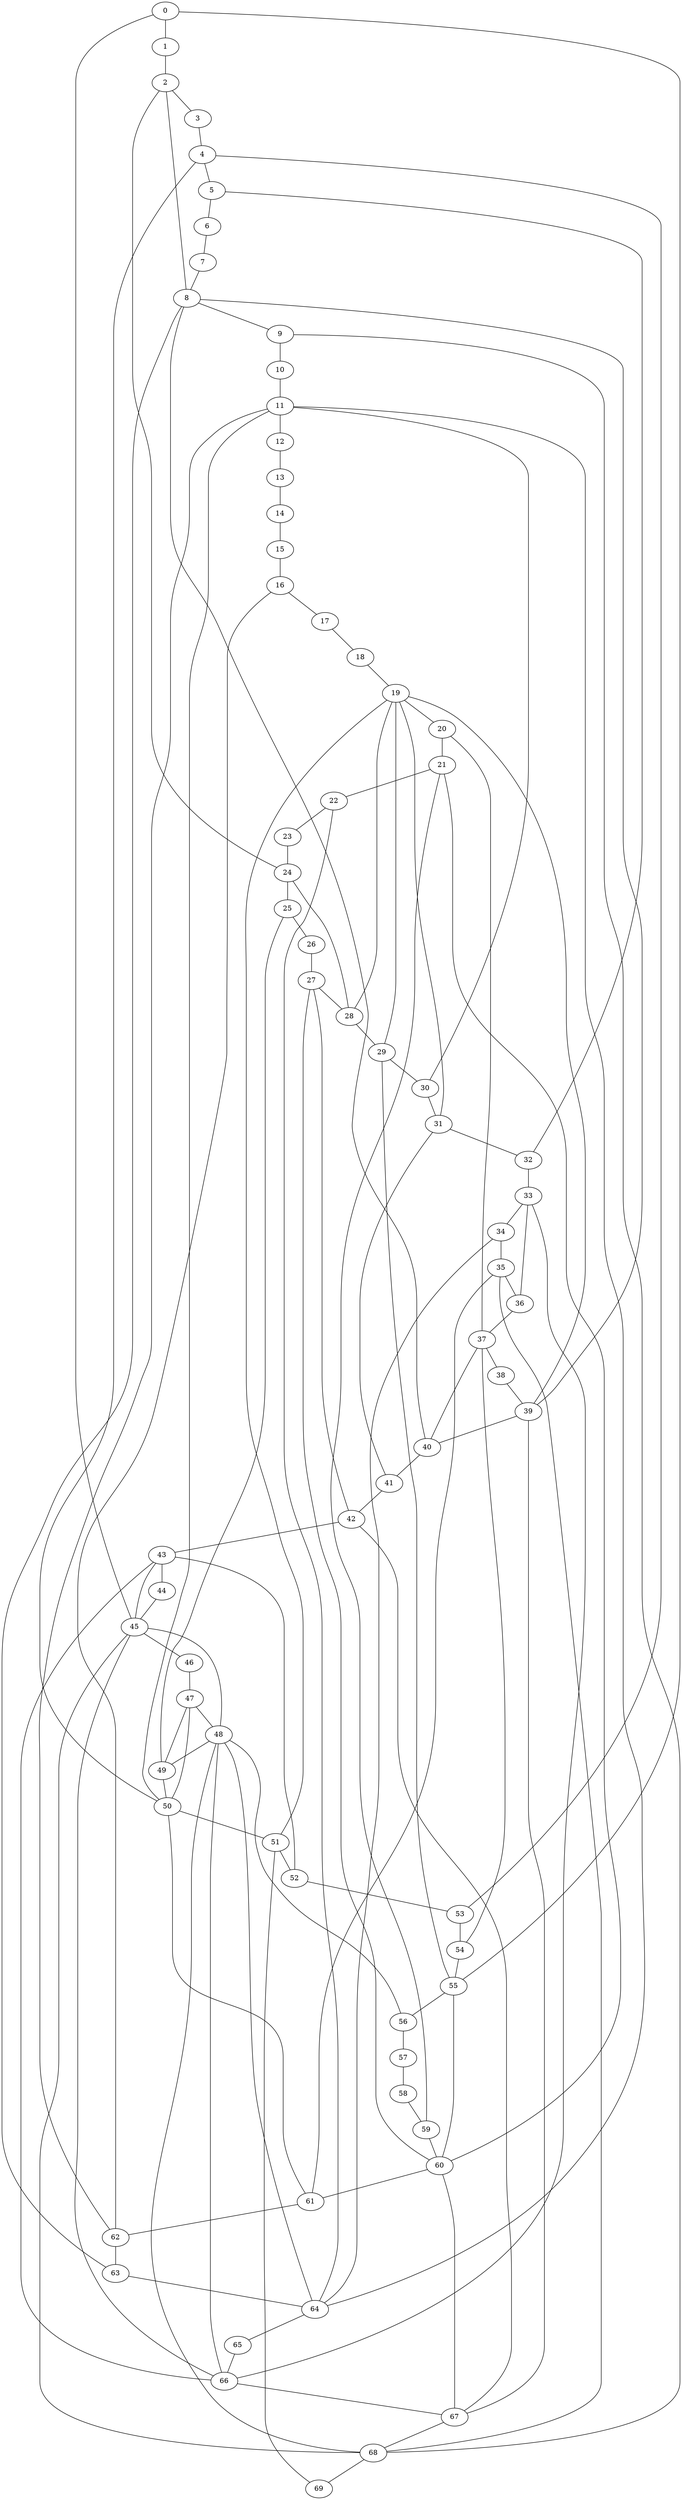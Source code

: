
graph graphname {
    0 -- 1
0 -- 55
0 -- 45
1 -- 2
2 -- 3
2 -- 8
2 -- 24
3 -- 4
4 -- 5
4 -- 53
4 -- 50
5 -- 6
5 -- 32
6 -- 7
7 -- 8
8 -- 9
8 -- 39
8 -- 63
8 -- 40
9 -- 10
9 -- 68
10 -- 11
11 -- 12
11 -- 64
11 -- 30
11 -- 50
11 -- 62
12 -- 13
13 -- 14
14 -- 15
15 -- 16
16 -- 17
16 -- 62
17 -- 18
18 -- 19
19 -- 20
19 -- 51
19 -- 29
19 -- 28
19 -- 39
19 -- 31
20 -- 21
20 -- 37
21 -- 22
21 -- 60
21 -- 59
22 -- 23
22 -- 64
23 -- 24
24 -- 25
24 -- 28
25 -- 26
25 -- 49
26 -- 27
27 -- 28
27 -- 42
27 -- 60
28 -- 29
29 -- 30
29 -- 55
30 -- 31
31 -- 32
31 -- 41
32 -- 33
33 -- 34
33 -- 66
33 -- 36
34 -- 35
34 -- 64
35 -- 36
35 -- 61
35 -- 68
36 -- 37
37 -- 38
37 -- 54
37 -- 40
38 -- 39
39 -- 40
39 -- 67
40 -- 41
41 -- 42
42 -- 43
42 -- 67
43 -- 44
43 -- 45
43 -- 66
43 -- 52
44 -- 45
45 -- 46
45 -- 48
45 -- 66
45 -- 68
46 -- 47
47 -- 48
47 -- 49
47 -- 50
48 -- 49
48 -- 64
48 -- 56
48 -- 68
48 -- 66
49 -- 50
50 -- 51
50 -- 61
51 -- 52
51 -- 69
52 -- 53
53 -- 54
54 -- 55
55 -- 56
55 -- 60
56 -- 57
57 -- 58
58 -- 59
59 -- 60
60 -- 61
60 -- 67
61 -- 62
62 -- 63
63 -- 64
64 -- 65
65 -- 66
66 -- 67
67 -- 68
68 -- 69

}
